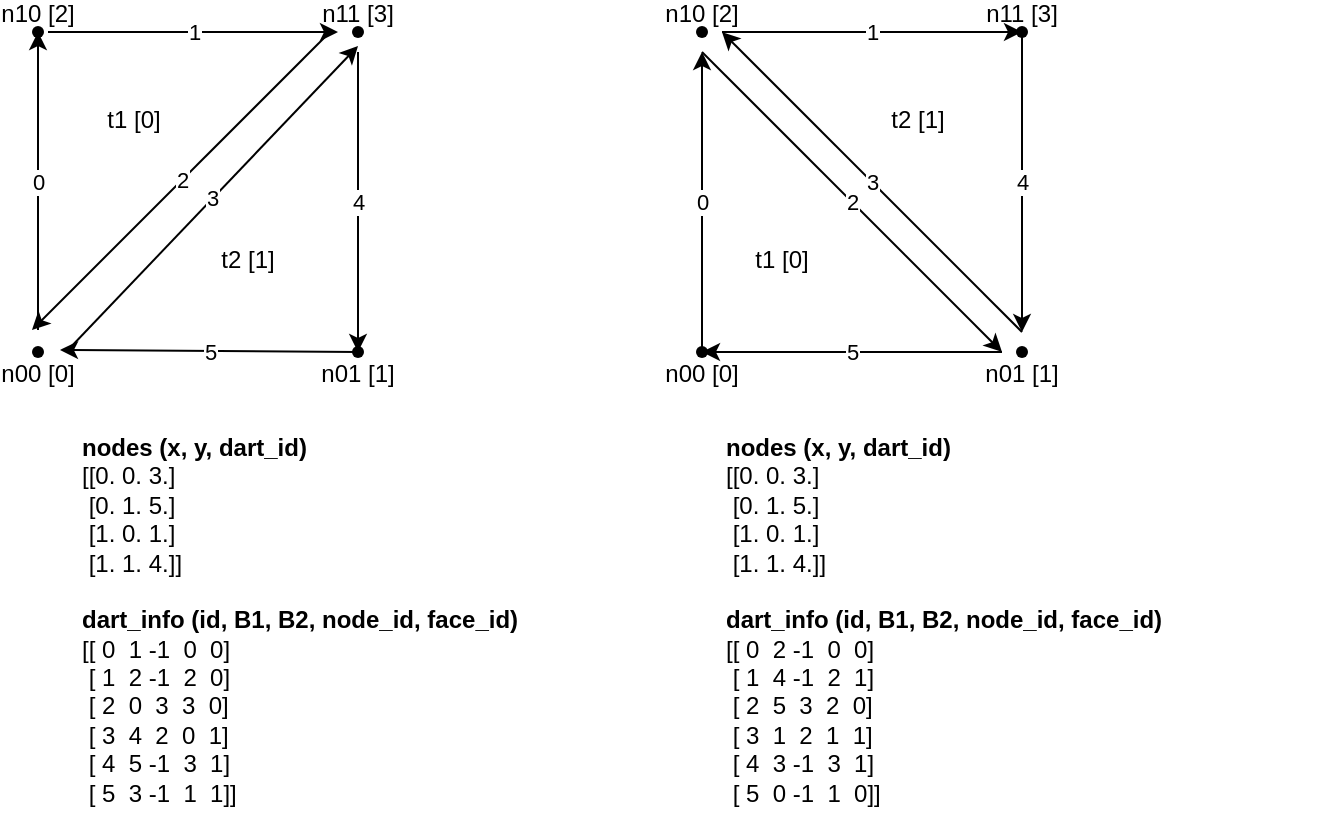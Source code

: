 <mxfile version="24.1.0" type="device">
  <diagram name="Page-1" id="3GYq-5Nhz2DGC2U4besP">
    <mxGraphModel dx="1114" dy="579" grid="1" gridSize="10" guides="1" tooltips="1" connect="1" arrows="1" fold="1" page="1" pageScale="1" pageWidth="1169" pageHeight="827" math="0" shadow="0">
      <root>
        <mxCell id="0" />
        <mxCell id="1" parent="0" />
        <mxCell id="fnDxifPwlxCKZiobhOqW-1" value="1" style="endArrow=classic;html=1;rounded=0;" parent="1" edge="1">
          <mxGeometry width="50" height="50" relative="1" as="geometry">
            <mxPoint x="422" y="81" as="sourcePoint" />
            <mxPoint x="572" y="81" as="targetPoint" />
          </mxGeometry>
        </mxCell>
        <mxCell id="fnDxifPwlxCKZiobhOqW-2" value="4" style="endArrow=classic;html=1;rounded=0;" parent="1" edge="1">
          <mxGeometry width="50" height="50" relative="1" as="geometry">
            <mxPoint x="572" y="81" as="sourcePoint" />
            <mxPoint x="572" y="231" as="targetPoint" />
          </mxGeometry>
        </mxCell>
        <mxCell id="fnDxifPwlxCKZiobhOqW-3" value="3" style="endArrow=classic;html=1;rounded=0;" parent="1" edge="1">
          <mxGeometry width="50" height="50" relative="1" as="geometry">
            <mxPoint x="572" y="231" as="sourcePoint" />
            <mxPoint x="422" y="81" as="targetPoint" />
          </mxGeometry>
        </mxCell>
        <mxCell id="fnDxifPwlxCKZiobhOqW-4" value="5" style="endArrow=classic;html=1;rounded=0;" parent="1" edge="1">
          <mxGeometry width="50" height="50" relative="1" as="geometry">
            <mxPoint x="562" y="241" as="sourcePoint" />
            <mxPoint x="412" y="241" as="targetPoint" />
          </mxGeometry>
        </mxCell>
        <mxCell id="fnDxifPwlxCKZiobhOqW-5" value="0" style="endArrow=classic;html=1;rounded=0;" parent="1" source="fnDxifPwlxCKZiobhOqW-14" edge="1">
          <mxGeometry width="50" height="50" relative="1" as="geometry">
            <mxPoint x="412" y="241" as="sourcePoint" />
            <mxPoint x="412" y="91" as="targetPoint" />
          </mxGeometry>
        </mxCell>
        <mxCell id="fnDxifPwlxCKZiobhOqW-6" value="2" style="endArrow=classic;html=1;rounded=0;" parent="1" edge="1">
          <mxGeometry width="50" height="50" relative="1" as="geometry">
            <mxPoint x="412" y="91" as="sourcePoint" />
            <mxPoint x="562" y="241" as="targetPoint" />
          </mxGeometry>
        </mxCell>
        <mxCell id="fnDxifPwlxCKZiobhOqW-10" value="n01 [1]" style="shape=waypoint;sketch=0;fillStyle=solid;size=6;pointerEvents=1;points=[];fillColor=none;resizable=0;rotatable=0;perimeter=centerPerimeter;snapToPoint=1;spacingTop=20;" parent="1" vertex="1">
          <mxGeometry x="562" y="231" width="20" height="20" as="geometry" />
        </mxCell>
        <mxCell id="fnDxifPwlxCKZiobhOqW-11" value="n10 [2]" style="shape=waypoint;sketch=0;fillStyle=solid;size=6;pointerEvents=1;points=[];fillColor=none;resizable=0;rotatable=0;perimeter=centerPerimeter;snapToPoint=1;labelPadding=0;spacingTop=-20;" parent="1" vertex="1">
          <mxGeometry x="402" y="71" width="20" height="20" as="geometry" />
        </mxCell>
        <mxCell id="fnDxifPwlxCKZiobhOqW-13" value="n11 [3]" style="shape=waypoint;sketch=0;fillStyle=solid;size=6;pointerEvents=1;points=[];fillColor=none;resizable=0;rotatable=0;perimeter=centerPerimeter;snapToPoint=1;spacingTop=-20;" parent="1" vertex="1">
          <mxGeometry x="562" y="71" width="20" height="20" as="geometry" />
        </mxCell>
        <mxCell id="fnDxifPwlxCKZiobhOqW-15" value="" style="endArrow=classic;html=1;rounded=0;" parent="1" target="fnDxifPwlxCKZiobhOqW-14" edge="1">
          <mxGeometry width="50" height="50" relative="1" as="geometry">
            <mxPoint x="412" y="241" as="sourcePoint" />
            <mxPoint x="412" y="91" as="targetPoint" />
          </mxGeometry>
        </mxCell>
        <mxCell id="fnDxifPwlxCKZiobhOqW-14" value="n00 [0]" style="shape=waypoint;sketch=0;fillStyle=solid;size=6;pointerEvents=1;points=[];fillColor=none;resizable=0;rotatable=0;perimeter=centerPerimeter;snapToPoint=1;spacingTop=20;" parent="1" vertex="1">
          <mxGeometry x="402" y="231" width="20" height="20" as="geometry" />
        </mxCell>
        <mxCell id="fnDxifPwlxCKZiobhOqW-16" value="t1 [0]" style="text;strokeColor=none;align=center;fillColor=none;html=1;verticalAlign=middle;whiteSpace=wrap;rounded=0;" parent="1" vertex="1">
          <mxGeometry x="422" y="180" width="60" height="30" as="geometry" />
        </mxCell>
        <mxCell id="fnDxifPwlxCKZiobhOqW-17" value="t2 [1]" style="text;strokeColor=none;align=center;fillColor=none;html=1;verticalAlign=middle;whiteSpace=wrap;rounded=0;" parent="1" vertex="1">
          <mxGeometry x="490" y="110" width="60" height="30" as="geometry" />
        </mxCell>
        <mxCell id="fnDxifPwlxCKZiobhOqW-18" value="&lt;span style=&quot;background-color: initial;&quot;&gt;&lt;b&gt;nodes (x, y, dart_id)&lt;/b&gt;&lt;br&gt;[[0. 0. 3.]&lt;/span&gt;&lt;div&gt;&amp;nbsp;[0. 1. 5.]&lt;/div&gt;&lt;div&gt;&amp;nbsp;[1. 0. 1.]&lt;/div&gt;&lt;div&gt;&amp;nbsp;[1. 1. 4.]]&lt;br&gt;&lt;br&gt;&lt;/div&gt;&lt;div&gt;&lt;b&gt;dart_info (id, B1, B2, node_id, face_id)&lt;/b&gt;&lt;/div&gt;&lt;div&gt;[&lt;span style=&quot;background-color: initial;&quot;&gt;[ 0&amp;nbsp; 1 -1&amp;nbsp; 0&amp;nbsp; 0]&lt;/span&gt;&lt;/div&gt;&lt;div&gt;&amp;nbsp;[ 1&amp;nbsp; 2 -1&amp;nbsp; 2&amp;nbsp; 0]&lt;/div&gt;&lt;div&gt;&amp;nbsp;[ 2&amp;nbsp; 0&amp;nbsp; 3&amp;nbsp; 3&amp;nbsp; 0]&lt;/div&gt;&lt;div&gt;&amp;nbsp;[ 3&amp;nbsp; 4&amp;nbsp; 2&amp;nbsp; 0&amp;nbsp; 1]&lt;/div&gt;&lt;div&gt;&amp;nbsp;[ 4&amp;nbsp; 5 -1&amp;nbsp; 3&amp;nbsp; 1]&lt;/div&gt;&lt;div&gt;&lt;span style=&quot;background-color: initial;&quot;&gt;&amp;nbsp;[ 5&amp;nbsp; 3 -1&amp;nbsp; 1&amp;nbsp; 1]&lt;/span&gt;]&lt;/div&gt;" style="text;strokeColor=none;align=left;fillColor=none;html=1;verticalAlign=middle;whiteSpace=wrap;rounded=0;" parent="1" vertex="1">
          <mxGeometry x="100" y="280" width="240" height="190" as="geometry" />
        </mxCell>
        <mxCell id="fnDxifPwlxCKZiobhOqW-20" value="1" style="endArrow=classic;html=1;rounded=0;" parent="1" edge="1">
          <mxGeometry width="50" height="50" relative="1" as="geometry">
            <mxPoint x="85" y="81" as="sourcePoint" />
            <mxPoint x="230" y="81" as="targetPoint" />
          </mxGeometry>
        </mxCell>
        <mxCell id="fnDxifPwlxCKZiobhOqW-21" value="4" style="endArrow=classic;html=1;rounded=0;" parent="1" target="fnDxifPwlxCKZiobhOqW-26" edge="1">
          <mxGeometry width="50" height="50" relative="1" as="geometry">
            <mxPoint x="240" y="91" as="sourcePoint" />
            <mxPoint x="240" y="222" as="targetPoint" />
          </mxGeometry>
        </mxCell>
        <mxCell id="fnDxifPwlxCKZiobhOqW-22" value="2" style="endArrow=classic;html=1;rounded=0;" parent="1" edge="1">
          <mxGeometry width="50" height="50" relative="1" as="geometry">
            <mxPoint x="227" y="80" as="sourcePoint" />
            <mxPoint x="77" y="230" as="targetPoint" />
          </mxGeometry>
        </mxCell>
        <mxCell id="fnDxifPwlxCKZiobhOqW-23" value="5" style="endArrow=classic;html=1;rounded=0;" parent="1" source="fnDxifPwlxCKZiobhOqW-26" edge="1">
          <mxGeometry width="50" height="50" relative="1" as="geometry">
            <mxPoint x="226" y="241" as="sourcePoint" />
            <mxPoint x="91" y="240" as="targetPoint" />
          </mxGeometry>
        </mxCell>
        <mxCell id="fnDxifPwlxCKZiobhOqW-24" value="0" style="endArrow=classic;html=1;rounded=0;entryX=0.7;entryY=0.3;entryDx=0;entryDy=0;entryPerimeter=0;" parent="1" target="fnDxifPwlxCKZiobhOqW-27" edge="1">
          <mxGeometry width="50" height="50" relative="1" as="geometry">
            <mxPoint x="80" y="230" as="sourcePoint" />
            <mxPoint x="80" y="91" as="targetPoint" />
          </mxGeometry>
        </mxCell>
        <mxCell id="fnDxifPwlxCKZiobhOqW-25" value="3" style="endArrow=classic;html=1;rounded=0;entryX=0.55;entryY=1.25;entryDx=0;entryDy=0;entryPerimeter=0;" parent="1" edge="1">
          <mxGeometry x="-0.0" width="50" height="50" relative="1" as="geometry">
            <mxPoint x="95" y="240" as="sourcePoint" />
            <mxPoint x="240" y="88" as="targetPoint" />
            <mxPoint as="offset" />
          </mxGeometry>
        </mxCell>
        <mxCell id="fnDxifPwlxCKZiobhOqW-26" value="n01 [1]" style="shape=waypoint;sketch=0;fillStyle=solid;size=6;pointerEvents=1;points=[];fillColor=none;resizable=0;rotatable=0;perimeter=centerPerimeter;snapToPoint=1;spacingTop=20;" parent="1" vertex="1">
          <mxGeometry x="230" y="231" width="20" height="20" as="geometry" />
        </mxCell>
        <mxCell id="fnDxifPwlxCKZiobhOqW-27" value="n10 [2]" style="shape=waypoint;sketch=0;fillStyle=solid;size=6;pointerEvents=1;points=[];fillColor=none;resizable=0;rotatable=0;perimeter=centerPerimeter;snapToPoint=1;labelPadding=0;spacingTop=-20;" parent="1" vertex="1">
          <mxGeometry x="70" y="71" width="20" height="20" as="geometry" />
        </mxCell>
        <mxCell id="fnDxifPwlxCKZiobhOqW-28" value="n11 [3]" style="shape=waypoint;sketch=0;fillStyle=solid;size=6;pointerEvents=1;points=[];fillColor=none;resizable=0;rotatable=0;perimeter=centerPerimeter;snapToPoint=1;spacingTop=-20;" parent="1" vertex="1">
          <mxGeometry x="230" y="71" width="20" height="20" as="geometry" />
        </mxCell>
        <mxCell id="fnDxifPwlxCKZiobhOqW-29" value="" style="endArrow=classic;html=1;rounded=0;" parent="1" target="fnDxifPwlxCKZiobhOqW-30" edge="1">
          <mxGeometry width="50" height="50" relative="1" as="geometry">
            <mxPoint x="80" y="241" as="sourcePoint" />
            <mxPoint x="80" y="91" as="targetPoint" />
          </mxGeometry>
        </mxCell>
        <mxCell id="fnDxifPwlxCKZiobhOqW-30" value="n00 [0]" style="shape=waypoint;sketch=0;fillStyle=solid;size=6;pointerEvents=1;points=[];fillColor=none;resizable=0;rotatable=0;perimeter=centerPerimeter;snapToPoint=1;spacingTop=20;" parent="1" vertex="1">
          <mxGeometry x="70" y="231" width="20" height="20" as="geometry" />
        </mxCell>
        <mxCell id="fnDxifPwlxCKZiobhOqW-31" value="t2 [1]" style="text;strokeColor=none;align=center;fillColor=none;html=1;verticalAlign=middle;whiteSpace=wrap;rounded=0;" parent="1" vertex="1">
          <mxGeometry x="155" y="180" width="60" height="30" as="geometry" />
        </mxCell>
        <mxCell id="fnDxifPwlxCKZiobhOqW-32" value="t1 [0]" style="text;strokeColor=none;align=center;fillColor=none;html=1;verticalAlign=middle;whiteSpace=wrap;rounded=0;" parent="1" vertex="1">
          <mxGeometry x="98" y="110" width="60" height="30" as="geometry" />
        </mxCell>
        <mxCell id="fnDxifPwlxCKZiobhOqW-33" value="&lt;b style=&quot;background-color: initial;&quot;&gt;nodes (x, y, dart_id)&lt;br&gt;&lt;/b&gt;&lt;span style=&quot;background-color: initial;&quot;&gt;[[0. 0. 3.]&lt;/span&gt;&lt;div&gt;&amp;nbsp;[0. 1. 5.]&lt;/div&gt;&lt;div&gt;&amp;nbsp;[1. 0. 1.]&lt;/div&gt;&lt;div&gt;&amp;nbsp;[1. 1. 4.]]&lt;br&gt;&lt;br&gt;&lt;/div&gt;&lt;div&gt;&lt;b&gt;dart_info (id, B1, B2, node_id, face_id)&lt;/b&gt;&lt;/div&gt;&lt;div&gt;[&lt;span style=&quot;background-color: initial;&quot;&gt;[ 0&amp;nbsp; 2 -1&amp;nbsp; 0&amp;nbsp; 0]&lt;/span&gt;&lt;/div&gt;&lt;div&gt;&amp;nbsp;[ 1&amp;nbsp; 4 -1&amp;nbsp; 2&amp;nbsp; 1]&lt;/div&gt;&lt;div&gt;&amp;nbsp;[ 2&amp;nbsp; 5&amp;nbsp; 3&amp;nbsp; 2&amp;nbsp; 0]&lt;/div&gt;&lt;div&gt;&amp;nbsp;[ 3&amp;nbsp; 1&amp;nbsp; 2&amp;nbsp; 1&amp;nbsp; 1]&lt;/div&gt;&lt;div&gt;&amp;nbsp;[ 4&amp;nbsp; 3 -1&amp;nbsp; 3&amp;nbsp; 1]&lt;/div&gt;&lt;div&gt;&lt;span style=&quot;background-color: initial;&quot;&gt;&amp;nbsp;[ 5&amp;nbsp; 0 -1&amp;nbsp; 1&amp;nbsp; 0]&lt;/span&gt;&lt;span style=&quot;background-color: initial;&quot;&gt;]&lt;/span&gt;&lt;/div&gt;" style="text;strokeColor=none;align=left;fillColor=none;html=1;verticalAlign=middle;whiteSpace=wrap;rounded=0;" parent="1" vertex="1">
          <mxGeometry x="422" y="270" width="307" height="210" as="geometry" />
        </mxCell>
      </root>
    </mxGraphModel>
  </diagram>
</mxfile>
